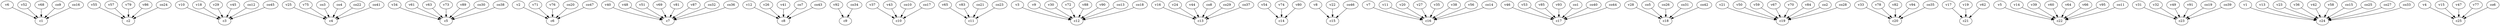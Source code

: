 strict digraph  {
c1;
c2;
c3;
c4;
c5;
c6;
c7;
c8;
c9;
c10;
c11;
c12;
c13;
c14;
c15;
c16;
c17;
c18;
c19;
c20;
c21;
c22;
c23;
c24;
c25;
v1;
v2;
v3;
v4;
v5;
v6;
v7;
v8;
v9;
v10;
v11;
v12;
v13;
v14;
v15;
v16;
v17;
v18;
v19;
v20;
v21;
v22;
v23;
v24;
v25;
v26;
v27;
v28;
v29;
v30;
v31;
v32;
v33;
v34;
v35;
v36;
v37;
v38;
v39;
v40;
v41;
v42;
v43;
v44;
v45;
v46;
v47;
v48;
v49;
v50;
v51;
v52;
v53;
v54;
v55;
v56;
v57;
v58;
v59;
v60;
v61;
v62;
v63;
v64;
v65;
v66;
v67;
v68;
v69;
v70;
v71;
v72;
v73;
v74;
v75;
v76;
v77;
v78;
v79;
v80;
v81;
v82;
v83;
v84;
v85;
v86;
v87;
v88;
v89;
v90;
v91;
v92;
v93;
v94;
v95;
co1;
co2;
co3;
co4;
co5;
co6;
co7;
co8;
co9;
co10;
co11;
co12;
co13;
co14;
co15;
co16;
co17;
co18;
co19;
co20;
co21;
co22;
co23;
co24;
co25;
co26;
co27;
co28;
co29;
co30;
co31;
co32;
co33;
co34;
co35;
co36;
co37;
co38;
co39;
co40;
co41;
co42;
co43;
co44;
co45;
co46;
co47;
v1 -> c24  [weight=1];
v2 -> c6  [weight=1];
v3 -> c12  [weight=1];
v4 -> c25  [weight=1];
v5 -> c22  [weight=1];
v6 -> c1  [weight=1];
v7 -> c16  [weight=1];
v8 -> c15  [weight=1];
v9 -> c12  [weight=1];
v10 -> c3  [weight=1];
v11 -> c16  [weight=1];
v12 -> c8  [weight=1];
v13 -> c24  [weight=1];
v14 -> c22  [weight=1];
v15 -> c25  [weight=1];
v16 -> c13  [weight=1];
v17 -> c21  [weight=1];
v18 -> c3  [weight=1];
v19 -> c21  [weight=1];
v20 -> c16  [weight=1];
v21 -> c19  [weight=1];
v22 -> c15  [weight=1];
v23 -> c24  [weight=1];
v24 -> c13  [weight=1];
v25 -> c4  [weight=1];
v26 -> c8  [weight=1];
v27 -> c16  [weight=1];
v28 -> c18  [weight=1];
v29 -> c3  [weight=1];
v30 -> c12  [weight=1];
v31 -> c23  [weight=1];
v32 -> c23  [weight=1];
v33 -> c20  [weight=1];
v34 -> c5  [weight=1];
v35 -> c16  [weight=1];
v36 -> c24  [weight=1];
v37 -> c10  [weight=1];
v38 -> c16  [weight=1];
v39 -> c22  [weight=1];
v40 -> c7  [weight=1];
v41 -> c8  [weight=1];
v42 -> c24  [weight=1];
v43 -> c10  [weight=1];
v44 -> c13  [weight=1];
v45 -> c3  [weight=1];
v46 -> c17  [weight=1];
v47 -> c25  [weight=1];
v48 -> c7  [weight=1];
v49 -> c23  [weight=1];
v50 -> c19  [weight=1];
v51 -> c7  [weight=1];
v52 -> c1  [weight=1];
v53 -> c17  [weight=1];
v54 -> c14  [weight=1];
v55 -> c2  [weight=1];
v56 -> c16  [weight=1];
v57 -> c2  [weight=1];
v58 -> c24  [weight=1];
v59 -> c19  [weight=1];
v60 -> c22  [weight=1];
v61 -> c5  [weight=1];
v62 -> c21  [weight=1];
v63 -> c5  [weight=1];
v64 -> c22  [weight=1];
v65 -> c11  [weight=1];
v66 -> c22  [weight=1];
v67 -> c19  [weight=1];
v68 -> c1  [weight=1];
v69 -> c7  [weight=1];
v70 -> c19  [weight=1];
v71 -> c6  [weight=1];
v72 -> c12  [weight=1];
v73 -> c5  [weight=1];
v74 -> c14  [weight=1];
v75 -> c4  [weight=1];
v76 -> c6  [weight=1];
v77 -> c25  [weight=1];
v78 -> c20  [weight=1];
v79 -> c2  [weight=1];
v80 -> c14  [weight=1];
v81 -> c7  [weight=1];
v82 -> c20  [weight=1];
v83 -> c11  [weight=1];
v84 -> c19  [weight=1];
v85 -> c17  [weight=1];
v86 -> c2  [weight=1];
v87 -> c7  [weight=1];
v88 -> c12  [weight=1];
v89 -> c5  [weight=1];
v90 -> c12  [weight=1];
v91 -> c23  [weight=1];
v92 -> c9  [weight=1];
v93 -> c17  [weight=1];
v94 -> c20  [weight=1];
v95 -> c22  [weight=1];
co1 -> c17  [weight=1];
co2 -> c19  [weight=1];
co3 -> c4  [weight=1];
co4 -> c4  [weight=1];
co5 -> c18  [weight=1];
co6 -> c25  [weight=1];
co7 -> c8  [weight=1];
co8 -> c13  [weight=1];
co9 -> c1  [weight=1];
co10 -> c10  [weight=1];
co11 -> c22  [weight=1];
co12 -> c3  [weight=1];
co13 -> c12  [weight=1];
co14 -> c16  [weight=1];
co15 -> c24  [weight=1];
co16 -> c1  [weight=1];
co17 -> c10  [weight=1];
co18 -> c12  [weight=1];
co19 -> c23  [weight=1];
co20 -> c6  [weight=1];
co21 -> c11  [weight=1];
co22 -> c4  [weight=1];
co23 -> c11  [weight=1];
co24 -> c2  [weight=1];
co25 -> c24  [weight=1];
co26 -> c18  [weight=1];
co27 -> c24  [weight=1];
co28 -> c19  [weight=1];
co29 -> c13  [weight=1];
co30 -> c5  [weight=1];
co31 -> c18  [weight=1];
co32 -> c7  [weight=1];
co33 -> c24  [weight=1];
co34 -> c9  [weight=1];
co35 -> c20  [weight=1];
co36 -> c7  [weight=1];
co37 -> c13  [weight=1];
co38 -> c5  [weight=1];
co39 -> c23  [weight=1];
co40 -> c17  [weight=1];
co41 -> c4  [weight=1];
co42 -> c18  [weight=1];
co43 -> c8  [weight=1];
co44 -> c17  [weight=1];
co45 -> c3  [weight=1];
co46 -> c15  [weight=1];
co47 -> c6  [weight=1];
}
